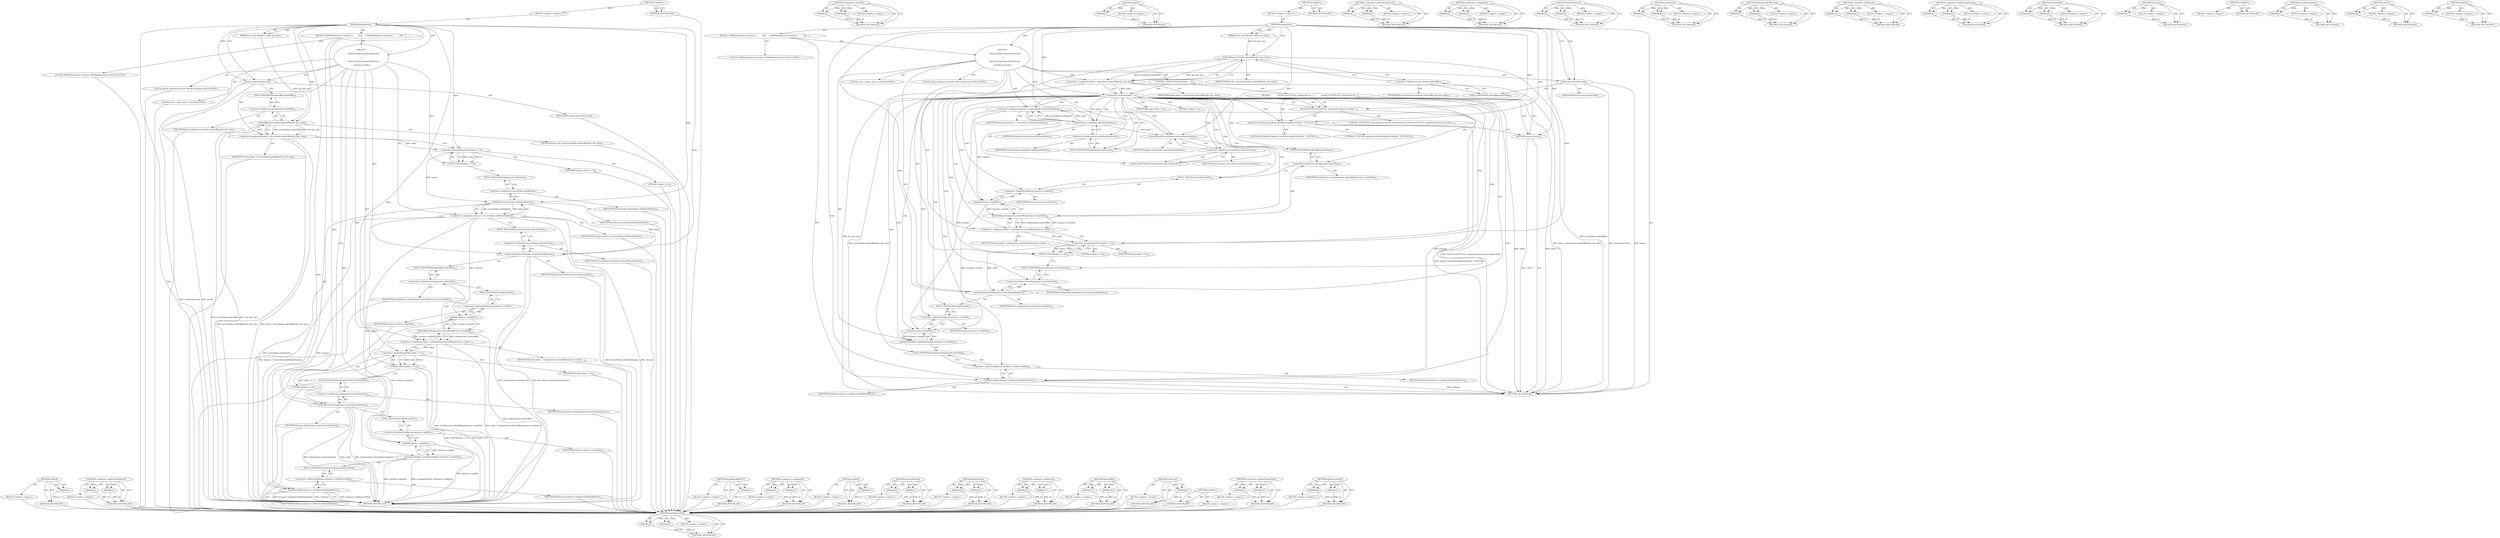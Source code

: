digraph "CHECK" {
vulnerable_113 [label=<(METHOD,CHECK)>];
vulnerable_114 [label=<(PARAM,p1)>];
vulnerable_115 [label=<(BLOCK,&lt;empty&gt;,&lt;empty&gt;)>];
vulnerable_116 [label=<(METHOD_RETURN,ANY)>];
vulnerable_136 [label=<(METHOD,&lt;operator&gt;.indirectFieldAccess)>];
vulnerable_137 [label=<(PARAM,p1)>];
vulnerable_138 [label=<(PARAM,p2)>];
vulnerable_139 [label=<(BLOCK,&lt;empty&gt;,&lt;empty&gt;)>];
vulnerable_140 [label=<(METHOD_RETURN,ANY)>];
vulnerable_6 [label=<(METHOD,&lt;global&gt;)<SUB>1</SUB>>];
vulnerable_7 [label=<(BLOCK,&lt;empty&gt;,&lt;empty&gt;)<SUB>1</SUB>>];
vulnerable_8 [label=<(METHOD,binderDied)<SUB>1</SUB>>];
vulnerable_9 [label=<(PARAM,const wp&lt;IBinder&gt; &amp;the_late_who)<SUB>1</SUB>>];
vulnerable_10 [label=<(BLOCK,{
 OMXNodeInstance *instance;

 {

         Mut...,{
 OMXNodeInstance *instance;

 {

         Mut...)<SUB>1</SUB>>];
vulnerable_11 [label="<(LOCAL,OMXNodeInstance* instance: OMXNodeInstance*)<SUB>2</SUB>>"];
vulnerable_12 [label="<(BLOCK,{

         Mutex::Autolock autoLock(mLock);
 
...,{

         Mutex::Autolock autoLock(mLock);
 
...)<SUB>4</SUB>>"];
vulnerable_13 [label="<(LOCAL,Mutex.Autolock autoLock: Mutex.Autolock)<SUB>6</SUB>>"];
vulnerable_14 [label=<(autoLock,autoLock(mLock))<SUB>6</SUB>>];
vulnerable_15 [label=<(IDENTIFIER,mLock,autoLock(mLock))<SUB>6</SUB>>];
vulnerable_16 [label="<(LOCAL,ssize_t index: ssize_t)<SUB>8</SUB>>"];
vulnerable_17 [label=<(&lt;operator&gt;.assignment,index = mLiveNodes.indexOfKey(the_late_who))<SUB>8</SUB>>];
vulnerable_18 [label=<(IDENTIFIER,index,index = mLiveNodes.indexOfKey(the_late_who))<SUB>8</SUB>>];
vulnerable_19 [label=<(indexOfKey,mLiveNodes.indexOfKey(the_late_who))<SUB>8</SUB>>];
vulnerable_20 [label=<(&lt;operator&gt;.fieldAccess,mLiveNodes.indexOfKey)<SUB>8</SUB>>];
vulnerable_21 [label=<(IDENTIFIER,mLiveNodes,mLiveNodes.indexOfKey(the_late_who))<SUB>8</SUB>>];
vulnerable_22 [label=<(FIELD_IDENTIFIER,indexOfKey,indexOfKey)<SUB>8</SUB>>];
vulnerable_23 [label=<(IDENTIFIER,the_late_who,mLiveNodes.indexOfKey(the_late_who))<SUB>8</SUB>>];
vulnerable_24 [label=<(CHECK,CHECK(index &gt;= 0))<SUB>9</SUB>>];
vulnerable_25 [label=<(&lt;operator&gt;.greaterEqualsThan,index &gt;= 0)<SUB>9</SUB>>];
vulnerable_26 [label=<(IDENTIFIER,index,index &gt;= 0)<SUB>9</SUB>>];
vulnerable_27 [label=<(LITERAL,0,index &gt;= 0)<SUB>9</SUB>>];
vulnerable_28 [label=<(&lt;operator&gt;.assignment,instance = mLiveNodes.editValueAt(index))<SUB>11</SUB>>];
vulnerable_29 [label=<(IDENTIFIER,instance,instance = mLiveNodes.editValueAt(index))<SUB>11</SUB>>];
vulnerable_30 [label=<(editValueAt,mLiveNodes.editValueAt(index))<SUB>11</SUB>>];
vulnerable_31 [label=<(&lt;operator&gt;.fieldAccess,mLiveNodes.editValueAt)<SUB>11</SUB>>];
vulnerable_32 [label=<(IDENTIFIER,mLiveNodes,mLiveNodes.editValueAt(index))<SUB>11</SUB>>];
vulnerable_33 [label=<(FIELD_IDENTIFIER,editValueAt,editValueAt)<SUB>11</SUB>>];
vulnerable_34 [label=<(IDENTIFIER,index,mLiveNodes.editValueAt(index))<SUB>11</SUB>>];
vulnerable_35 [label=<(removeItemsAt,mLiveNodes.removeItemsAt(index))<SUB>12</SUB>>];
vulnerable_36 [label=<(&lt;operator&gt;.fieldAccess,mLiveNodes.removeItemsAt)<SUB>12</SUB>>];
vulnerable_37 [label=<(IDENTIFIER,mLiveNodes,mLiveNodes.removeItemsAt(index))<SUB>12</SUB>>];
vulnerable_38 [label=<(FIELD_IDENTIFIER,removeItemsAt,removeItemsAt)<SUB>12</SUB>>];
vulnerable_39 [label=<(IDENTIFIER,index,mLiveNodes.removeItemsAt(index))<SUB>12</SUB>>];
vulnerable_40 [label=<(&lt;operator&gt;.assignment,index = mDispatchers.indexOfKey(instance-&gt;nodeI...)<SUB>14</SUB>>];
vulnerable_41 [label=<(IDENTIFIER,index,index = mDispatchers.indexOfKey(instance-&gt;nodeI...)<SUB>14</SUB>>];
vulnerable_42 [label=<(indexOfKey,mDispatchers.indexOfKey(instance-&gt;nodeID()))<SUB>14</SUB>>];
vulnerable_43 [label=<(&lt;operator&gt;.fieldAccess,mDispatchers.indexOfKey)<SUB>14</SUB>>];
vulnerable_44 [label=<(IDENTIFIER,mDispatchers,mDispatchers.indexOfKey(instance-&gt;nodeID()))<SUB>14</SUB>>];
vulnerable_45 [label=<(FIELD_IDENTIFIER,indexOfKey,indexOfKey)<SUB>14</SUB>>];
vulnerable_46 [label=<(nodeID,instance-&gt;nodeID())<SUB>14</SUB>>];
vulnerable_47 [label=<(&lt;operator&gt;.indirectFieldAccess,instance-&gt;nodeID)<SUB>14</SUB>>];
vulnerable_48 [label=<(IDENTIFIER,instance,instance-&gt;nodeID())<SUB>14</SUB>>];
vulnerable_49 [label=<(FIELD_IDENTIFIER,nodeID,nodeID)<SUB>14</SUB>>];
vulnerable_50 [label=<(CHECK,CHECK(index &gt;= 0))<SUB>15</SUB>>];
vulnerable_51 [label=<(&lt;operator&gt;.greaterEqualsThan,index &gt;= 0)<SUB>15</SUB>>];
vulnerable_52 [label=<(IDENTIFIER,index,index &gt;= 0)<SUB>15</SUB>>];
vulnerable_53 [label=<(LITERAL,0,index &gt;= 0)<SUB>15</SUB>>];
vulnerable_54 [label=<(removeItemsAt,mDispatchers.removeItemsAt(index))<SUB>16</SUB>>];
vulnerable_55 [label=<(&lt;operator&gt;.fieldAccess,mDispatchers.removeItemsAt)<SUB>16</SUB>>];
vulnerable_56 [label=<(IDENTIFIER,mDispatchers,mDispatchers.removeItemsAt(index))<SUB>16</SUB>>];
vulnerable_57 [label=<(FIELD_IDENTIFIER,removeItemsAt,removeItemsAt)<SUB>16</SUB>>];
vulnerable_58 [label=<(IDENTIFIER,index,mDispatchers.removeItemsAt(index))<SUB>16</SUB>>];
vulnerable_59 [label=<(invalidateNodeID_l,invalidateNodeID_l(instance-&gt;nodeID()))<SUB>18</SUB>>];
vulnerable_60 [label=<(nodeID,instance-&gt;nodeID())<SUB>18</SUB>>];
vulnerable_61 [label=<(&lt;operator&gt;.indirectFieldAccess,instance-&gt;nodeID)<SUB>18</SUB>>];
vulnerable_62 [label=<(IDENTIFIER,instance,instance-&gt;nodeID())<SUB>18</SUB>>];
vulnerable_63 [label=<(FIELD_IDENTIFIER,nodeID,nodeID)<SUB>18</SUB>>];
vulnerable_64 [label=<(onObserverDied,instance-&gt;onObserverDied(mMaster))<SUB>21</SUB>>];
vulnerable_65 [label=<(&lt;operator&gt;.indirectFieldAccess,instance-&gt;onObserverDied)<SUB>21</SUB>>];
vulnerable_66 [label=<(IDENTIFIER,instance,instance-&gt;onObserverDied(mMaster))<SUB>21</SUB>>];
vulnerable_67 [label=<(FIELD_IDENTIFIER,onObserverDied,onObserverDied)<SUB>21</SUB>>];
vulnerable_68 [label=<(IDENTIFIER,mMaster,instance-&gt;onObserverDied(mMaster))<SUB>21</SUB>>];
vulnerable_69 [label=<(METHOD_RETURN,void)<SUB>1</SUB>>];
vulnerable_71 [label=<(METHOD_RETURN,ANY)<SUB>1</SUB>>];
vulnerable_141 [label=<(METHOD,invalidateNodeID_l)>];
vulnerable_142 [label=<(PARAM,p1)>];
vulnerable_143 [label=<(BLOCK,&lt;empty&gt;,&lt;empty&gt;)>];
vulnerable_144 [label=<(METHOD_RETURN,ANY)>];
vulnerable_98 [label=<(METHOD,&lt;operator&gt;.assignment)>];
vulnerable_99 [label=<(PARAM,p1)>];
vulnerable_100 [label=<(PARAM,p2)>];
vulnerable_101 [label=<(BLOCK,&lt;empty&gt;,&lt;empty&gt;)>];
vulnerable_102 [label=<(METHOD_RETURN,ANY)>];
vulnerable_132 [label=<(METHOD,nodeID)>];
vulnerable_133 [label=<(PARAM,p1)>];
vulnerable_134 [label=<(BLOCK,&lt;empty&gt;,&lt;empty&gt;)>];
vulnerable_135 [label=<(METHOD_RETURN,ANY)>];
vulnerable_127 [label=<(METHOD,removeItemsAt)>];
vulnerable_128 [label=<(PARAM,p1)>];
vulnerable_129 [label=<(PARAM,p2)>];
vulnerable_130 [label=<(BLOCK,&lt;empty&gt;,&lt;empty&gt;)>];
vulnerable_131 [label=<(METHOD_RETURN,ANY)>];
vulnerable_122 [label=<(METHOD,editValueAt)>];
vulnerable_123 [label=<(PARAM,p1)>];
vulnerable_124 [label=<(PARAM,p2)>];
vulnerable_125 [label=<(BLOCK,&lt;empty&gt;,&lt;empty&gt;)>];
vulnerable_126 [label=<(METHOD_RETURN,ANY)>];
vulnerable_108 [label=<(METHOD,&lt;operator&gt;.fieldAccess)>];
vulnerable_109 [label=<(PARAM,p1)>];
vulnerable_110 [label=<(PARAM,p2)>];
vulnerable_111 [label=<(BLOCK,&lt;empty&gt;,&lt;empty&gt;)>];
vulnerable_112 [label=<(METHOD_RETURN,ANY)>];
vulnerable_103 [label=<(METHOD,indexOfKey)>];
vulnerable_104 [label=<(PARAM,p1)>];
vulnerable_105 [label=<(PARAM,p2)>];
vulnerable_106 [label=<(BLOCK,&lt;empty&gt;,&lt;empty&gt;)>];
vulnerable_107 [label=<(METHOD_RETURN,ANY)>];
vulnerable_94 [label=<(METHOD,autoLock)>];
vulnerable_95 [label=<(PARAM,p1)>];
vulnerable_96 [label=<(BLOCK,&lt;empty&gt;,&lt;empty&gt;)>];
vulnerable_97 [label=<(METHOD_RETURN,ANY)>];
vulnerable_88 [label=<(METHOD,&lt;global&gt;)<SUB>1</SUB>>];
vulnerable_89 [label=<(BLOCK,&lt;empty&gt;,&lt;empty&gt;)>];
vulnerable_90 [label=<(METHOD_RETURN,ANY)>];
vulnerable_117 [label=<(METHOD,&lt;operator&gt;.greaterEqualsThan)>];
vulnerable_118 [label=<(PARAM,p1)>];
vulnerable_119 [label=<(PARAM,p2)>];
vulnerable_120 [label=<(BLOCK,&lt;empty&gt;,&lt;empty&gt;)>];
vulnerable_121 [label=<(METHOD_RETURN,ANY)>];
vulnerable_145 [label=<(METHOD,onObserverDied)>];
vulnerable_146 [label=<(PARAM,p1)>];
vulnerable_147 [label=<(PARAM,p2)>];
vulnerable_148 [label=<(BLOCK,&lt;empty&gt;,&lt;empty&gt;)>];
vulnerable_149 [label=<(METHOD_RETURN,ANY)>];
fixed_170 [label=<(METHOD,onObserverDied)>];
fixed_171 [label=<(PARAM,p1)>];
fixed_172 [label=<(PARAM,p2)>];
fixed_173 [label=<(BLOCK,&lt;empty&gt;,&lt;empty&gt;)>];
fixed_174 [label=<(METHOD_RETURN,ANY)>];
fixed_124 [label=<(METHOD,&lt;operator&gt;.lessThan)>];
fixed_125 [label=<(PARAM,p1)>];
fixed_126 [label=<(PARAM,p2)>];
fixed_127 [label=<(BLOCK,&lt;empty&gt;,&lt;empty&gt;)>];
fixed_128 [label=<(METHOD_RETURN,ANY)>];
fixed_148 [label=<(METHOD,nodeID)>];
fixed_149 [label=<(PARAM,p1)>];
fixed_150 [label=<(BLOCK,&lt;empty&gt;,&lt;empty&gt;)>];
fixed_151 [label=<(METHOD_RETURN,ANY)>];
fixed_6 [label=<(METHOD,&lt;global&gt;)<SUB>1</SUB>>];
fixed_7 [label=<(BLOCK,&lt;empty&gt;,&lt;empty&gt;)<SUB>1</SUB>>];
fixed_8 [label=<(METHOD,binderDied)<SUB>1</SUB>>];
fixed_9 [label=<(PARAM,const wp&lt;IBinder&gt; &amp;the_late_who)<SUB>1</SUB>>];
fixed_10 [label=<(BLOCK,{
 OMXNodeInstance *instance;

 {

         Mut...,{
 OMXNodeInstance *instance;

 {

         Mut...)<SUB>1</SUB>>];
fixed_11 [label="<(LOCAL,OMXNodeInstance* instance: OMXNodeInstance*)<SUB>2</SUB>>"];
fixed_12 [label="<(BLOCK,{

         Mutex::Autolock autoLock(mLock);
 
...,{

         Mutex::Autolock autoLock(mLock);
 
...)<SUB>4</SUB>>"];
fixed_13 [label="<(LOCAL,Mutex.Autolock autoLock: Mutex.Autolock)<SUB>6</SUB>>"];
fixed_14 [label=<(autoLock,autoLock(mLock))<SUB>6</SUB>>];
fixed_15 [label=<(IDENTIFIER,mLock,autoLock(mLock))<SUB>6</SUB>>];
fixed_16 [label="<(LOCAL,ssize_t index: ssize_t)<SUB>8</SUB>>"];
fixed_17 [label=<(&lt;operator&gt;.assignment,index = mLiveNodes.indexOfKey(the_late_who))<SUB>8</SUB>>];
fixed_18 [label=<(IDENTIFIER,index,index = mLiveNodes.indexOfKey(the_late_who))<SUB>8</SUB>>];
fixed_19 [label=<(indexOfKey,mLiveNodes.indexOfKey(the_late_who))<SUB>8</SUB>>];
fixed_20 [label=<(&lt;operator&gt;.fieldAccess,mLiveNodes.indexOfKey)<SUB>8</SUB>>];
fixed_21 [label=<(IDENTIFIER,mLiveNodes,mLiveNodes.indexOfKey(the_late_who))<SUB>8</SUB>>];
fixed_22 [label=<(FIELD_IDENTIFIER,indexOfKey,indexOfKey)<SUB>8</SUB>>];
fixed_23 [label=<(IDENTIFIER,the_late_who,mLiveNodes.indexOfKey(the_late_who))<SUB>8</SUB>>];
fixed_24 [label=<(CONTROL_STRUCTURE,IF,if (index &lt; 0))<SUB>10</SUB>>];
fixed_25 [label=<(&lt;operator&gt;.lessThan,index &lt; 0)<SUB>10</SUB>>];
fixed_26 [label=<(IDENTIFIER,index,index &lt; 0)<SUB>10</SUB>>];
fixed_27 [label=<(LITERAL,0,index &lt; 0)<SUB>10</SUB>>];
fixed_28 [label=<(BLOCK,{
            ALOGE(&quot;b/27597103, nonexistent ob...,{
            ALOGE(&quot;b/27597103, nonexistent ob...)<SUB>10</SUB>>];
fixed_29 [label=<(ALOGE,ALOGE(&quot;b/27597103, nonexistent observer on bind...)<SUB>11</SUB>>];
fixed_30 [label=<(LITERAL,&quot;b/27597103, nonexistent observer on binderDied&quot;,ALOGE(&quot;b/27597103, nonexistent observer on bind...)<SUB>11</SUB>>];
fixed_31 [label=<(android_errorWriteLog,android_errorWriteLog(0x534e4554, &quot;27597103&quot;))<SUB>12</SUB>>];
fixed_32 [label=<(LITERAL,0x534e4554,android_errorWriteLog(0x534e4554, &quot;27597103&quot;))<SUB>12</SUB>>];
fixed_33 [label=<(LITERAL,&quot;27597103&quot;,android_errorWriteLog(0x534e4554, &quot;27597103&quot;))<SUB>12</SUB>>];
fixed_34 [label=<(RETURN,return;,return;)<SUB>13</SUB>>];
fixed_35 [label=<(&lt;operator&gt;.assignment,instance = mLiveNodes.editValueAt(index))<SUB>16</SUB>>];
fixed_36 [label=<(IDENTIFIER,instance,instance = mLiveNodes.editValueAt(index))<SUB>16</SUB>>];
fixed_37 [label=<(editValueAt,mLiveNodes.editValueAt(index))<SUB>16</SUB>>];
fixed_38 [label=<(&lt;operator&gt;.fieldAccess,mLiveNodes.editValueAt)<SUB>16</SUB>>];
fixed_39 [label=<(IDENTIFIER,mLiveNodes,mLiveNodes.editValueAt(index))<SUB>16</SUB>>];
fixed_40 [label=<(FIELD_IDENTIFIER,editValueAt,editValueAt)<SUB>16</SUB>>];
fixed_41 [label=<(IDENTIFIER,index,mLiveNodes.editValueAt(index))<SUB>16</SUB>>];
fixed_42 [label=<(removeItemsAt,mLiveNodes.removeItemsAt(index))<SUB>17</SUB>>];
fixed_43 [label=<(&lt;operator&gt;.fieldAccess,mLiveNodes.removeItemsAt)<SUB>17</SUB>>];
fixed_44 [label=<(IDENTIFIER,mLiveNodes,mLiveNodes.removeItemsAt(index))<SUB>17</SUB>>];
fixed_45 [label=<(FIELD_IDENTIFIER,removeItemsAt,removeItemsAt)<SUB>17</SUB>>];
fixed_46 [label=<(IDENTIFIER,index,mLiveNodes.removeItemsAt(index))<SUB>17</SUB>>];
fixed_47 [label=<(&lt;operator&gt;.assignment,index = mDispatchers.indexOfKey(instance-&gt;nodeI...)<SUB>19</SUB>>];
fixed_48 [label=<(IDENTIFIER,index,index = mDispatchers.indexOfKey(instance-&gt;nodeI...)<SUB>19</SUB>>];
fixed_49 [label=<(indexOfKey,mDispatchers.indexOfKey(instance-&gt;nodeID()))<SUB>19</SUB>>];
fixed_50 [label=<(&lt;operator&gt;.fieldAccess,mDispatchers.indexOfKey)<SUB>19</SUB>>];
fixed_51 [label=<(IDENTIFIER,mDispatchers,mDispatchers.indexOfKey(instance-&gt;nodeID()))<SUB>19</SUB>>];
fixed_52 [label=<(FIELD_IDENTIFIER,indexOfKey,indexOfKey)<SUB>19</SUB>>];
fixed_53 [label=<(nodeID,instance-&gt;nodeID())<SUB>19</SUB>>];
fixed_54 [label=<(&lt;operator&gt;.indirectFieldAccess,instance-&gt;nodeID)<SUB>19</SUB>>];
fixed_55 [label=<(IDENTIFIER,instance,instance-&gt;nodeID())<SUB>19</SUB>>];
fixed_56 [label=<(FIELD_IDENTIFIER,nodeID,nodeID)<SUB>19</SUB>>];
fixed_57 [label=<(CHECK,CHECK(index &gt;= 0))<SUB>20</SUB>>];
fixed_58 [label=<(&lt;operator&gt;.greaterEqualsThan,index &gt;= 0)<SUB>20</SUB>>];
fixed_59 [label=<(IDENTIFIER,index,index &gt;= 0)<SUB>20</SUB>>];
fixed_60 [label=<(LITERAL,0,index &gt;= 0)<SUB>20</SUB>>];
fixed_61 [label=<(removeItemsAt,mDispatchers.removeItemsAt(index))<SUB>21</SUB>>];
fixed_62 [label=<(&lt;operator&gt;.fieldAccess,mDispatchers.removeItemsAt)<SUB>21</SUB>>];
fixed_63 [label=<(IDENTIFIER,mDispatchers,mDispatchers.removeItemsAt(index))<SUB>21</SUB>>];
fixed_64 [label=<(FIELD_IDENTIFIER,removeItemsAt,removeItemsAt)<SUB>21</SUB>>];
fixed_65 [label=<(IDENTIFIER,index,mDispatchers.removeItemsAt(index))<SUB>21</SUB>>];
fixed_66 [label=<(invalidateNodeID_l,invalidateNodeID_l(instance-&gt;nodeID()))<SUB>23</SUB>>];
fixed_67 [label=<(nodeID,instance-&gt;nodeID())<SUB>23</SUB>>];
fixed_68 [label=<(&lt;operator&gt;.indirectFieldAccess,instance-&gt;nodeID)<SUB>23</SUB>>];
fixed_69 [label=<(IDENTIFIER,instance,instance-&gt;nodeID())<SUB>23</SUB>>];
fixed_70 [label=<(FIELD_IDENTIFIER,nodeID,nodeID)<SUB>23</SUB>>];
fixed_71 [label=<(onObserverDied,instance-&gt;onObserverDied(mMaster))<SUB>26</SUB>>];
fixed_72 [label=<(&lt;operator&gt;.indirectFieldAccess,instance-&gt;onObserverDied)<SUB>26</SUB>>];
fixed_73 [label=<(IDENTIFIER,instance,instance-&gt;onObserverDied(mMaster))<SUB>26</SUB>>];
fixed_74 [label=<(FIELD_IDENTIFIER,onObserverDied,onObserverDied)<SUB>26</SUB>>];
fixed_75 [label=<(IDENTIFIER,mMaster,instance-&gt;onObserverDied(mMaster))<SUB>26</SUB>>];
fixed_76 [label=<(METHOD_RETURN,void)<SUB>1</SUB>>];
fixed_78 [label=<(METHOD_RETURN,ANY)<SUB>1</SUB>>];
fixed_152 [label=<(METHOD,&lt;operator&gt;.indirectFieldAccess)>];
fixed_153 [label=<(PARAM,p1)>];
fixed_154 [label=<(PARAM,p2)>];
fixed_155 [label=<(BLOCK,&lt;empty&gt;,&lt;empty&gt;)>];
fixed_156 [label=<(METHOD_RETURN,ANY)>];
fixed_109 [label=<(METHOD,&lt;operator&gt;.assignment)>];
fixed_110 [label=<(PARAM,p1)>];
fixed_111 [label=<(PARAM,p2)>];
fixed_112 [label=<(BLOCK,&lt;empty&gt;,&lt;empty&gt;)>];
fixed_113 [label=<(METHOD_RETURN,ANY)>];
fixed_143 [label=<(METHOD,removeItemsAt)>];
fixed_144 [label=<(PARAM,p1)>];
fixed_145 [label=<(PARAM,p2)>];
fixed_146 [label=<(BLOCK,&lt;empty&gt;,&lt;empty&gt;)>];
fixed_147 [label=<(METHOD_RETURN,ANY)>];
fixed_138 [label=<(METHOD,editValueAt)>];
fixed_139 [label=<(PARAM,p1)>];
fixed_140 [label=<(PARAM,p2)>];
fixed_141 [label=<(BLOCK,&lt;empty&gt;,&lt;empty&gt;)>];
fixed_142 [label=<(METHOD_RETURN,ANY)>];
fixed_133 [label=<(METHOD,android_errorWriteLog)>];
fixed_134 [label=<(PARAM,p1)>];
fixed_135 [label=<(PARAM,p2)>];
fixed_136 [label=<(BLOCK,&lt;empty&gt;,&lt;empty&gt;)>];
fixed_137 [label=<(METHOD_RETURN,ANY)>];
fixed_119 [label=<(METHOD,&lt;operator&gt;.fieldAccess)>];
fixed_120 [label=<(PARAM,p1)>];
fixed_121 [label=<(PARAM,p2)>];
fixed_122 [label=<(BLOCK,&lt;empty&gt;,&lt;empty&gt;)>];
fixed_123 [label=<(METHOD_RETURN,ANY)>];
fixed_161 [label=<(METHOD,&lt;operator&gt;.greaterEqualsThan)>];
fixed_162 [label=<(PARAM,p1)>];
fixed_163 [label=<(PARAM,p2)>];
fixed_164 [label=<(BLOCK,&lt;empty&gt;,&lt;empty&gt;)>];
fixed_165 [label=<(METHOD_RETURN,ANY)>];
fixed_114 [label=<(METHOD,indexOfKey)>];
fixed_115 [label=<(PARAM,p1)>];
fixed_116 [label=<(PARAM,p2)>];
fixed_117 [label=<(BLOCK,&lt;empty&gt;,&lt;empty&gt;)>];
fixed_118 [label=<(METHOD_RETURN,ANY)>];
fixed_105 [label=<(METHOD,autoLock)>];
fixed_106 [label=<(PARAM,p1)>];
fixed_107 [label=<(BLOCK,&lt;empty&gt;,&lt;empty&gt;)>];
fixed_108 [label=<(METHOD_RETURN,ANY)>];
fixed_99 [label=<(METHOD,&lt;global&gt;)<SUB>1</SUB>>];
fixed_100 [label=<(BLOCK,&lt;empty&gt;,&lt;empty&gt;)>];
fixed_101 [label=<(METHOD_RETURN,ANY)>];
fixed_166 [label=<(METHOD,invalidateNodeID_l)>];
fixed_167 [label=<(PARAM,p1)>];
fixed_168 [label=<(BLOCK,&lt;empty&gt;,&lt;empty&gt;)>];
fixed_169 [label=<(METHOD_RETURN,ANY)>];
fixed_129 [label=<(METHOD,ALOGE)>];
fixed_130 [label=<(PARAM,p1)>];
fixed_131 [label=<(BLOCK,&lt;empty&gt;,&lt;empty&gt;)>];
fixed_132 [label=<(METHOD_RETURN,ANY)>];
fixed_157 [label=<(METHOD,CHECK)>];
fixed_158 [label=<(PARAM,p1)>];
fixed_159 [label=<(BLOCK,&lt;empty&gt;,&lt;empty&gt;)>];
fixed_160 [label=<(METHOD_RETURN,ANY)>];
vulnerable_113 -> vulnerable_114  [key=0, label="AST: "];
vulnerable_113 -> vulnerable_114  [key=1, label="DDG: "];
vulnerable_113 -> vulnerable_115  [key=0, label="AST: "];
vulnerable_113 -> vulnerable_116  [key=0, label="AST: "];
vulnerable_113 -> vulnerable_116  [key=1, label="CFG: "];
vulnerable_114 -> vulnerable_116  [key=0, label="DDG: p1"];
vulnerable_115 -> fixed_170  [key=0];
vulnerable_116 -> fixed_170  [key=0];
vulnerable_136 -> vulnerable_137  [key=0, label="AST: "];
vulnerable_136 -> vulnerable_137  [key=1, label="DDG: "];
vulnerable_136 -> vulnerable_139  [key=0, label="AST: "];
vulnerable_136 -> vulnerable_138  [key=0, label="AST: "];
vulnerable_136 -> vulnerable_138  [key=1, label="DDG: "];
vulnerable_136 -> vulnerable_140  [key=0, label="AST: "];
vulnerable_136 -> vulnerable_140  [key=1, label="CFG: "];
vulnerable_137 -> vulnerable_140  [key=0, label="DDG: p1"];
vulnerable_138 -> vulnerable_140  [key=0, label="DDG: p2"];
vulnerable_139 -> fixed_170  [key=0];
vulnerable_140 -> fixed_170  [key=0];
vulnerable_6 -> vulnerable_7  [key=0, label="AST: "];
vulnerable_6 -> vulnerable_71  [key=0, label="AST: "];
vulnerable_6 -> vulnerable_71  [key=1, label="CFG: "];
vulnerable_7 -> vulnerable_8  [key=0, label="AST: "];
vulnerable_8 -> vulnerable_9  [key=0, label="AST: "];
vulnerable_8 -> vulnerable_9  [key=1, label="DDG: "];
vulnerable_8 -> vulnerable_10  [key=0, label="AST: "];
vulnerable_8 -> vulnerable_69  [key=0, label="AST: "];
vulnerable_8 -> vulnerable_14  [key=0, label="CFG: "];
vulnerable_8 -> vulnerable_14  [key=1, label="DDG: "];
vulnerable_8 -> vulnerable_12  [key=0, label="DDG: "];
vulnerable_8 -> vulnerable_64  [key=0, label="DDG: "];
vulnerable_8 -> vulnerable_35  [key=0, label="DDG: "];
vulnerable_8 -> vulnerable_54  [key=0, label="DDG: "];
vulnerable_8 -> vulnerable_19  [key=0, label="DDG: "];
vulnerable_8 -> vulnerable_25  [key=0, label="DDG: "];
vulnerable_8 -> vulnerable_30  [key=0, label="DDG: "];
vulnerable_8 -> vulnerable_51  [key=0, label="DDG: "];
vulnerable_9 -> vulnerable_19  [key=0, label="DDG: the_late_who"];
vulnerable_10 -> vulnerable_11  [key=0, label="AST: "];
vulnerable_10 -> vulnerable_12  [key=0, label="AST: "];
vulnerable_10 -> vulnerable_64  [key=0, label="AST: "];
vulnerable_11 -> fixed_170  [key=0];
vulnerable_12 -> vulnerable_13  [key=0, label="AST: "];
vulnerable_12 -> vulnerable_14  [key=0, label="AST: "];
vulnerable_12 -> vulnerable_16  [key=0, label="AST: "];
vulnerable_12 -> vulnerable_17  [key=0, label="AST: "];
vulnerable_12 -> vulnerable_24  [key=0, label="AST: "];
vulnerable_12 -> vulnerable_28  [key=0, label="AST: "];
vulnerable_12 -> vulnerable_35  [key=0, label="AST: "];
vulnerable_12 -> vulnerable_40  [key=0, label="AST: "];
vulnerable_12 -> vulnerable_50  [key=0, label="AST: "];
vulnerable_12 -> vulnerable_54  [key=0, label="AST: "];
vulnerable_12 -> vulnerable_59  [key=0, label="AST: "];
vulnerable_13 -> fixed_170  [key=0];
vulnerable_14 -> vulnerable_15  [key=0, label="AST: "];
vulnerable_14 -> vulnerable_22  [key=0, label="CFG: "];
vulnerable_14 -> vulnerable_69  [key=0, label="DDG: autoLock(mLock)"];
vulnerable_14 -> vulnerable_69  [key=1, label="DDG: mLock"];
vulnerable_15 -> fixed_170  [key=0];
vulnerable_16 -> fixed_170  [key=0];
vulnerable_17 -> vulnerable_18  [key=0, label="AST: "];
vulnerable_17 -> vulnerable_19  [key=0, label="AST: "];
vulnerable_17 -> vulnerable_25  [key=0, label="CFG: "];
vulnerable_17 -> vulnerable_25  [key=1, label="DDG: index"];
vulnerable_17 -> vulnerable_69  [key=0, label="DDG: mLiveNodes.indexOfKey(the_late_who)"];
vulnerable_17 -> vulnerable_69  [key=1, label="DDG: index = mLiveNodes.indexOfKey(the_late_who)"];
vulnerable_18 -> fixed_170  [key=0];
vulnerable_19 -> vulnerable_20  [key=0, label="AST: "];
vulnerable_19 -> vulnerable_23  [key=0, label="AST: "];
vulnerable_19 -> vulnerable_17  [key=0, label="CFG: "];
vulnerable_19 -> vulnerable_17  [key=1, label="DDG: mLiveNodes.indexOfKey"];
vulnerable_19 -> vulnerable_17  [key=2, label="DDG: the_late_who"];
vulnerable_19 -> vulnerable_69  [key=0, label="DDG: mLiveNodes.indexOfKey"];
vulnerable_19 -> vulnerable_69  [key=1, label="DDG: the_late_who"];
vulnerable_20 -> vulnerable_21  [key=0, label="AST: "];
vulnerable_20 -> vulnerable_22  [key=0, label="AST: "];
vulnerable_20 -> vulnerable_19  [key=0, label="CFG: "];
vulnerable_21 -> fixed_170  [key=0];
vulnerable_22 -> vulnerable_20  [key=0, label="CFG: "];
vulnerable_23 -> fixed_170  [key=0];
vulnerable_24 -> vulnerable_25  [key=0, label="AST: "];
vulnerable_24 -> vulnerable_33  [key=0, label="CFG: "];
vulnerable_25 -> vulnerable_26  [key=0, label="AST: "];
vulnerable_25 -> vulnerable_27  [key=0, label="AST: "];
vulnerable_25 -> vulnerable_24  [key=0, label="CFG: "];
vulnerable_25 -> vulnerable_24  [key=1, label="DDG: index"];
vulnerable_25 -> vulnerable_24  [key=2, label="DDG: 0"];
vulnerable_25 -> vulnerable_30  [key=0, label="DDG: index"];
vulnerable_26 -> fixed_170  [key=0];
vulnerable_27 -> fixed_170  [key=0];
vulnerable_28 -> vulnerable_29  [key=0, label="AST: "];
vulnerable_28 -> vulnerable_30  [key=0, label="AST: "];
vulnerable_28 -> vulnerable_38  [key=0, label="CFG: "];
vulnerable_28 -> vulnerable_69  [key=0, label="DDG: instance"];
vulnerable_28 -> vulnerable_69  [key=1, label="DDG: mLiveNodes.editValueAt(index)"];
vulnerable_28 -> vulnerable_69  [key=2, label="DDG: instance = mLiveNodes.editValueAt(index)"];
vulnerable_28 -> vulnerable_64  [key=0, label="DDG: instance"];
vulnerable_28 -> vulnerable_60  [key=0, label="DDG: instance"];
vulnerable_28 -> vulnerable_46  [key=0, label="DDG: instance"];
vulnerable_29 -> fixed_170  [key=0];
vulnerable_30 -> vulnerable_31  [key=0, label="AST: "];
vulnerable_30 -> vulnerable_34  [key=0, label="AST: "];
vulnerable_30 -> vulnerable_28  [key=0, label="CFG: "];
vulnerable_30 -> vulnerable_28  [key=1, label="DDG: mLiveNodes.editValueAt"];
vulnerable_30 -> vulnerable_28  [key=2, label="DDG: index"];
vulnerable_30 -> vulnerable_69  [key=0, label="DDG: mLiveNodes.editValueAt"];
vulnerable_30 -> vulnerable_35  [key=0, label="DDG: index"];
vulnerable_31 -> vulnerable_32  [key=0, label="AST: "];
vulnerable_31 -> vulnerable_33  [key=0, label="AST: "];
vulnerable_31 -> vulnerable_30  [key=0, label="CFG: "];
vulnerable_32 -> fixed_170  [key=0];
vulnerable_33 -> vulnerable_31  [key=0, label="CFG: "];
vulnerable_34 -> fixed_170  [key=0];
vulnerable_35 -> vulnerable_36  [key=0, label="AST: "];
vulnerable_35 -> vulnerable_39  [key=0, label="AST: "];
vulnerable_35 -> vulnerable_45  [key=0, label="CFG: "];
vulnerable_35 -> vulnerable_69  [key=0, label="DDG: mLiveNodes.removeItemsAt"];
vulnerable_35 -> vulnerable_69  [key=1, label="DDG: mLiveNodes.removeItemsAt(index)"];
vulnerable_36 -> vulnerable_37  [key=0, label="AST: "];
vulnerable_36 -> vulnerable_38  [key=0, label="AST: "];
vulnerable_36 -> vulnerable_35  [key=0, label="CFG: "];
vulnerable_37 -> fixed_170  [key=0];
vulnerable_38 -> vulnerable_36  [key=0, label="CFG: "];
vulnerable_39 -> fixed_170  [key=0];
vulnerable_40 -> vulnerable_41  [key=0, label="AST: "];
vulnerable_40 -> vulnerable_42  [key=0, label="AST: "];
vulnerable_40 -> vulnerable_51  [key=0, label="CFG: "];
vulnerable_40 -> vulnerable_51  [key=1, label="DDG: index"];
vulnerable_40 -> vulnerable_69  [key=0, label="DDG: mDispatchers.indexOfKey(instance-&gt;nodeID())"];
vulnerable_40 -> vulnerable_69  [key=1, label="DDG: index = mDispatchers.indexOfKey(instance-&gt;nodeID())"];
vulnerable_41 -> fixed_170  [key=0];
vulnerable_42 -> vulnerable_43  [key=0, label="AST: "];
vulnerable_42 -> vulnerable_46  [key=0, label="AST: "];
vulnerable_42 -> vulnerable_40  [key=0, label="CFG: "];
vulnerable_42 -> vulnerable_40  [key=1, label="DDG: mDispatchers.indexOfKey"];
vulnerable_42 -> vulnerable_40  [key=2, label="DDG: instance-&gt;nodeID()"];
vulnerable_42 -> vulnerable_69  [key=0, label="DDG: mDispatchers.indexOfKey"];
vulnerable_43 -> vulnerable_44  [key=0, label="AST: "];
vulnerable_43 -> vulnerable_45  [key=0, label="AST: "];
vulnerable_43 -> vulnerable_49  [key=0, label="CFG: "];
vulnerable_44 -> fixed_170  [key=0];
vulnerable_45 -> vulnerable_43  [key=0, label="CFG: "];
vulnerable_46 -> vulnerable_47  [key=0, label="AST: "];
vulnerable_46 -> vulnerable_42  [key=0, label="CFG: "];
vulnerable_46 -> vulnerable_42  [key=1, label="DDG: instance-&gt;nodeID"];
vulnerable_46 -> vulnerable_60  [key=0, label="DDG: instance-&gt;nodeID"];
vulnerable_47 -> vulnerable_48  [key=0, label="AST: "];
vulnerable_47 -> vulnerable_49  [key=0, label="AST: "];
vulnerable_47 -> vulnerable_46  [key=0, label="CFG: "];
vulnerable_48 -> fixed_170  [key=0];
vulnerable_49 -> vulnerable_47  [key=0, label="CFG: "];
vulnerable_50 -> vulnerable_51  [key=0, label="AST: "];
vulnerable_50 -> vulnerable_57  [key=0, label="CFG: "];
vulnerable_50 -> vulnerable_69  [key=0, label="DDG: index &gt;= 0"];
vulnerable_50 -> vulnerable_69  [key=1, label="DDG: CHECK(index &gt;= 0)"];
vulnerable_51 -> vulnerable_52  [key=0, label="AST: "];
vulnerable_51 -> vulnerable_53  [key=0, label="AST: "];
vulnerable_51 -> vulnerable_50  [key=0, label="CFG: "];
vulnerable_51 -> vulnerable_50  [key=1, label="DDG: index"];
vulnerable_51 -> vulnerable_50  [key=2, label="DDG: 0"];
vulnerable_51 -> vulnerable_54  [key=0, label="DDG: index"];
vulnerable_52 -> fixed_170  [key=0];
vulnerable_53 -> fixed_170  [key=0];
vulnerable_54 -> vulnerable_55  [key=0, label="AST: "];
vulnerable_54 -> vulnerable_58  [key=0, label="AST: "];
vulnerable_54 -> vulnerable_63  [key=0, label="CFG: "];
vulnerable_54 -> vulnerable_69  [key=0, label="DDG: mDispatchers.removeItemsAt"];
vulnerable_54 -> vulnerable_69  [key=1, label="DDG: index"];
vulnerable_54 -> vulnerable_69  [key=2, label="DDG: mDispatchers.removeItemsAt(index)"];
vulnerable_55 -> vulnerable_56  [key=0, label="AST: "];
vulnerable_55 -> vulnerable_57  [key=0, label="AST: "];
vulnerable_55 -> vulnerable_54  [key=0, label="CFG: "];
vulnerable_56 -> fixed_170  [key=0];
vulnerable_57 -> vulnerable_55  [key=0, label="CFG: "];
vulnerable_58 -> fixed_170  [key=0];
vulnerable_59 -> vulnerable_60  [key=0, label="AST: "];
vulnerable_59 -> vulnerable_67  [key=0, label="CFG: "];
vulnerable_59 -> vulnerable_69  [key=0, label="DDG: instance-&gt;nodeID()"];
vulnerable_59 -> vulnerable_69  [key=1, label="DDG: invalidateNodeID_l(instance-&gt;nodeID())"];
vulnerable_60 -> vulnerable_61  [key=0, label="AST: "];
vulnerable_60 -> vulnerable_59  [key=0, label="CFG: "];
vulnerable_60 -> vulnerable_59  [key=1, label="DDG: instance-&gt;nodeID"];
vulnerable_60 -> vulnerable_69  [key=0, label="DDG: instance-&gt;nodeID"];
vulnerable_61 -> vulnerable_62  [key=0, label="AST: "];
vulnerable_61 -> vulnerable_63  [key=0, label="AST: "];
vulnerable_61 -> vulnerable_60  [key=0, label="CFG: "];
vulnerable_62 -> fixed_170  [key=0];
vulnerable_63 -> vulnerable_61  [key=0, label="CFG: "];
vulnerable_64 -> vulnerable_65  [key=0, label="AST: "];
vulnerable_64 -> vulnerable_68  [key=0, label="AST: "];
vulnerable_64 -> vulnerable_69  [key=0, label="CFG: "];
vulnerable_64 -> vulnerable_69  [key=1, label="DDG: instance-&gt;onObserverDied"];
vulnerable_64 -> vulnerable_69  [key=2, label="DDG: instance-&gt;onObserverDied(mMaster)"];
vulnerable_64 -> vulnerable_69  [key=3, label="DDG: mMaster"];
vulnerable_65 -> vulnerable_66  [key=0, label="AST: "];
vulnerable_65 -> vulnerable_67  [key=0, label="AST: "];
vulnerable_65 -> vulnerable_64  [key=0, label="CFG: "];
vulnerable_66 -> fixed_170  [key=0];
vulnerable_67 -> vulnerable_65  [key=0, label="CFG: "];
vulnerable_68 -> fixed_170  [key=0];
vulnerable_69 -> fixed_170  [key=0];
vulnerable_71 -> fixed_170  [key=0];
vulnerable_141 -> vulnerable_142  [key=0, label="AST: "];
vulnerable_141 -> vulnerable_142  [key=1, label="DDG: "];
vulnerable_141 -> vulnerable_143  [key=0, label="AST: "];
vulnerable_141 -> vulnerable_144  [key=0, label="AST: "];
vulnerable_141 -> vulnerable_144  [key=1, label="CFG: "];
vulnerable_142 -> vulnerable_144  [key=0, label="DDG: p1"];
vulnerable_143 -> fixed_170  [key=0];
vulnerable_144 -> fixed_170  [key=0];
vulnerable_98 -> vulnerable_99  [key=0, label="AST: "];
vulnerable_98 -> vulnerable_99  [key=1, label="DDG: "];
vulnerable_98 -> vulnerable_101  [key=0, label="AST: "];
vulnerable_98 -> vulnerable_100  [key=0, label="AST: "];
vulnerable_98 -> vulnerable_100  [key=1, label="DDG: "];
vulnerable_98 -> vulnerable_102  [key=0, label="AST: "];
vulnerable_98 -> vulnerable_102  [key=1, label="CFG: "];
vulnerable_99 -> vulnerable_102  [key=0, label="DDG: p1"];
vulnerable_100 -> vulnerable_102  [key=0, label="DDG: p2"];
vulnerable_101 -> fixed_170  [key=0];
vulnerable_102 -> fixed_170  [key=0];
vulnerable_132 -> vulnerable_133  [key=0, label="AST: "];
vulnerable_132 -> vulnerable_133  [key=1, label="DDG: "];
vulnerable_132 -> vulnerable_134  [key=0, label="AST: "];
vulnerable_132 -> vulnerable_135  [key=0, label="AST: "];
vulnerable_132 -> vulnerable_135  [key=1, label="CFG: "];
vulnerable_133 -> vulnerable_135  [key=0, label="DDG: p1"];
vulnerable_134 -> fixed_170  [key=0];
vulnerable_135 -> fixed_170  [key=0];
vulnerable_127 -> vulnerable_128  [key=0, label="AST: "];
vulnerable_127 -> vulnerable_128  [key=1, label="DDG: "];
vulnerable_127 -> vulnerable_130  [key=0, label="AST: "];
vulnerable_127 -> vulnerable_129  [key=0, label="AST: "];
vulnerable_127 -> vulnerable_129  [key=1, label="DDG: "];
vulnerable_127 -> vulnerable_131  [key=0, label="AST: "];
vulnerable_127 -> vulnerable_131  [key=1, label="CFG: "];
vulnerable_128 -> vulnerable_131  [key=0, label="DDG: p1"];
vulnerable_129 -> vulnerable_131  [key=0, label="DDG: p2"];
vulnerable_130 -> fixed_170  [key=0];
vulnerable_131 -> fixed_170  [key=0];
vulnerable_122 -> vulnerable_123  [key=0, label="AST: "];
vulnerable_122 -> vulnerable_123  [key=1, label="DDG: "];
vulnerable_122 -> vulnerable_125  [key=0, label="AST: "];
vulnerable_122 -> vulnerable_124  [key=0, label="AST: "];
vulnerable_122 -> vulnerable_124  [key=1, label="DDG: "];
vulnerable_122 -> vulnerable_126  [key=0, label="AST: "];
vulnerable_122 -> vulnerable_126  [key=1, label="CFG: "];
vulnerable_123 -> vulnerable_126  [key=0, label="DDG: p1"];
vulnerable_124 -> vulnerable_126  [key=0, label="DDG: p2"];
vulnerable_125 -> fixed_170  [key=0];
vulnerable_126 -> fixed_170  [key=0];
vulnerable_108 -> vulnerable_109  [key=0, label="AST: "];
vulnerable_108 -> vulnerable_109  [key=1, label="DDG: "];
vulnerable_108 -> vulnerable_111  [key=0, label="AST: "];
vulnerable_108 -> vulnerable_110  [key=0, label="AST: "];
vulnerable_108 -> vulnerable_110  [key=1, label="DDG: "];
vulnerable_108 -> vulnerable_112  [key=0, label="AST: "];
vulnerable_108 -> vulnerable_112  [key=1, label="CFG: "];
vulnerable_109 -> vulnerable_112  [key=0, label="DDG: p1"];
vulnerable_110 -> vulnerable_112  [key=0, label="DDG: p2"];
vulnerable_111 -> fixed_170  [key=0];
vulnerable_112 -> fixed_170  [key=0];
vulnerable_103 -> vulnerable_104  [key=0, label="AST: "];
vulnerable_103 -> vulnerable_104  [key=1, label="DDG: "];
vulnerable_103 -> vulnerable_106  [key=0, label="AST: "];
vulnerable_103 -> vulnerable_105  [key=0, label="AST: "];
vulnerable_103 -> vulnerable_105  [key=1, label="DDG: "];
vulnerable_103 -> vulnerable_107  [key=0, label="AST: "];
vulnerable_103 -> vulnerable_107  [key=1, label="CFG: "];
vulnerable_104 -> vulnerable_107  [key=0, label="DDG: p1"];
vulnerable_105 -> vulnerable_107  [key=0, label="DDG: p2"];
vulnerable_106 -> fixed_170  [key=0];
vulnerable_107 -> fixed_170  [key=0];
vulnerable_94 -> vulnerable_95  [key=0, label="AST: "];
vulnerable_94 -> vulnerable_95  [key=1, label="DDG: "];
vulnerable_94 -> vulnerable_96  [key=0, label="AST: "];
vulnerable_94 -> vulnerable_97  [key=0, label="AST: "];
vulnerable_94 -> vulnerable_97  [key=1, label="CFG: "];
vulnerable_95 -> vulnerable_97  [key=0, label="DDG: p1"];
vulnerable_96 -> fixed_170  [key=0];
vulnerable_97 -> fixed_170  [key=0];
vulnerable_88 -> vulnerable_89  [key=0, label="AST: "];
vulnerable_88 -> vulnerable_90  [key=0, label="AST: "];
vulnerable_88 -> vulnerable_90  [key=1, label="CFG: "];
vulnerable_89 -> fixed_170  [key=0];
vulnerable_90 -> fixed_170  [key=0];
vulnerable_117 -> vulnerable_118  [key=0, label="AST: "];
vulnerable_117 -> vulnerable_118  [key=1, label="DDG: "];
vulnerable_117 -> vulnerable_120  [key=0, label="AST: "];
vulnerable_117 -> vulnerable_119  [key=0, label="AST: "];
vulnerable_117 -> vulnerable_119  [key=1, label="DDG: "];
vulnerable_117 -> vulnerable_121  [key=0, label="AST: "];
vulnerable_117 -> vulnerable_121  [key=1, label="CFG: "];
vulnerable_118 -> vulnerable_121  [key=0, label="DDG: p1"];
vulnerable_119 -> vulnerable_121  [key=0, label="DDG: p2"];
vulnerable_120 -> fixed_170  [key=0];
vulnerable_121 -> fixed_170  [key=0];
vulnerable_145 -> vulnerable_146  [key=0, label="AST: "];
vulnerable_145 -> vulnerable_146  [key=1, label="DDG: "];
vulnerable_145 -> vulnerable_148  [key=0, label="AST: "];
vulnerable_145 -> vulnerable_147  [key=0, label="AST: "];
vulnerable_145 -> vulnerable_147  [key=1, label="DDG: "];
vulnerable_145 -> vulnerable_149  [key=0, label="AST: "];
vulnerable_145 -> vulnerable_149  [key=1, label="CFG: "];
vulnerable_146 -> vulnerable_149  [key=0, label="DDG: p1"];
vulnerable_147 -> vulnerable_149  [key=0, label="DDG: p2"];
vulnerable_148 -> fixed_170  [key=0];
vulnerable_149 -> fixed_170  [key=0];
fixed_170 -> fixed_171  [key=0, label="AST: "];
fixed_170 -> fixed_171  [key=1, label="DDG: "];
fixed_170 -> fixed_173  [key=0, label="AST: "];
fixed_170 -> fixed_172  [key=0, label="AST: "];
fixed_170 -> fixed_172  [key=1, label="DDG: "];
fixed_170 -> fixed_174  [key=0, label="AST: "];
fixed_170 -> fixed_174  [key=1, label="CFG: "];
fixed_171 -> fixed_174  [key=0, label="DDG: p1"];
fixed_172 -> fixed_174  [key=0, label="DDG: p2"];
fixed_124 -> fixed_125  [key=0, label="AST: "];
fixed_124 -> fixed_125  [key=1, label="DDG: "];
fixed_124 -> fixed_127  [key=0, label="AST: "];
fixed_124 -> fixed_126  [key=0, label="AST: "];
fixed_124 -> fixed_126  [key=1, label="DDG: "];
fixed_124 -> fixed_128  [key=0, label="AST: "];
fixed_124 -> fixed_128  [key=1, label="CFG: "];
fixed_125 -> fixed_128  [key=0, label="DDG: p1"];
fixed_126 -> fixed_128  [key=0, label="DDG: p2"];
fixed_148 -> fixed_149  [key=0, label="AST: "];
fixed_148 -> fixed_149  [key=1, label="DDG: "];
fixed_148 -> fixed_150  [key=0, label="AST: "];
fixed_148 -> fixed_151  [key=0, label="AST: "];
fixed_148 -> fixed_151  [key=1, label="CFG: "];
fixed_149 -> fixed_151  [key=0, label="DDG: p1"];
fixed_6 -> fixed_7  [key=0, label="AST: "];
fixed_6 -> fixed_78  [key=0, label="AST: "];
fixed_6 -> fixed_78  [key=1, label="CFG: "];
fixed_7 -> fixed_8  [key=0, label="AST: "];
fixed_8 -> fixed_9  [key=0, label="AST: "];
fixed_8 -> fixed_9  [key=1, label="DDG: "];
fixed_8 -> fixed_10  [key=0, label="AST: "];
fixed_8 -> fixed_76  [key=0, label="AST: "];
fixed_8 -> fixed_14  [key=0, label="CFG: "];
fixed_8 -> fixed_14  [key=1, label="DDG: "];
fixed_8 -> fixed_12  [key=0, label="DDG: "];
fixed_8 -> fixed_71  [key=0, label="DDG: "];
fixed_8 -> fixed_42  [key=0, label="DDG: "];
fixed_8 -> fixed_61  [key=0, label="DDG: "];
fixed_8 -> fixed_19  [key=0, label="DDG: "];
fixed_8 -> fixed_25  [key=0, label="DDG: "];
fixed_8 -> fixed_34  [key=0, label="DDG: "];
fixed_8 -> fixed_37  [key=0, label="DDG: "];
fixed_8 -> fixed_58  [key=0, label="DDG: "];
fixed_8 -> fixed_29  [key=0, label="DDG: "];
fixed_8 -> fixed_31  [key=0, label="DDG: "];
fixed_9 -> fixed_19  [key=0, label="DDG: the_late_who"];
fixed_10 -> fixed_11  [key=0, label="AST: "];
fixed_10 -> fixed_12  [key=0, label="AST: "];
fixed_10 -> fixed_71  [key=0, label="AST: "];
fixed_12 -> fixed_13  [key=0, label="AST: "];
fixed_12 -> fixed_14  [key=0, label="AST: "];
fixed_12 -> fixed_16  [key=0, label="AST: "];
fixed_12 -> fixed_17  [key=0, label="AST: "];
fixed_12 -> fixed_24  [key=0, label="AST: "];
fixed_12 -> fixed_35  [key=0, label="AST: "];
fixed_12 -> fixed_42  [key=0, label="AST: "];
fixed_12 -> fixed_47  [key=0, label="AST: "];
fixed_12 -> fixed_57  [key=0, label="AST: "];
fixed_12 -> fixed_61  [key=0, label="AST: "];
fixed_12 -> fixed_66  [key=0, label="AST: "];
fixed_14 -> fixed_15  [key=0, label="AST: "];
fixed_14 -> fixed_22  [key=0, label="CFG: "];
fixed_14 -> fixed_76  [key=0, label="DDG: autoLock(mLock)"];
fixed_14 -> fixed_76  [key=1, label="DDG: mLock"];
fixed_17 -> fixed_18  [key=0, label="AST: "];
fixed_17 -> fixed_19  [key=0, label="AST: "];
fixed_17 -> fixed_25  [key=0, label="CFG: "];
fixed_17 -> fixed_25  [key=1, label="DDG: index"];
fixed_17 -> fixed_76  [key=0, label="DDG: mLiveNodes.indexOfKey(the_late_who)"];
fixed_17 -> fixed_76  [key=1, label="DDG: index = mLiveNodes.indexOfKey(the_late_who)"];
fixed_19 -> fixed_20  [key=0, label="AST: "];
fixed_19 -> fixed_23  [key=0, label="AST: "];
fixed_19 -> fixed_17  [key=0, label="CFG: "];
fixed_19 -> fixed_17  [key=1, label="DDG: mLiveNodes.indexOfKey"];
fixed_19 -> fixed_17  [key=2, label="DDG: the_late_who"];
fixed_19 -> fixed_76  [key=0, label="DDG: mLiveNodes.indexOfKey"];
fixed_19 -> fixed_76  [key=1, label="DDG: the_late_who"];
fixed_20 -> fixed_21  [key=0, label="AST: "];
fixed_20 -> fixed_22  [key=0, label="AST: "];
fixed_20 -> fixed_19  [key=0, label="CFG: "];
fixed_22 -> fixed_20  [key=0, label="CFG: "];
fixed_24 -> fixed_25  [key=0, label="AST: "];
fixed_24 -> fixed_28  [key=0, label="AST: "];
fixed_25 -> fixed_26  [key=0, label="AST: "];
fixed_25 -> fixed_27  [key=0, label="AST: "];
fixed_25 -> fixed_29  [key=0, label="CFG: "];
fixed_25 -> fixed_29  [key=1, label="CDG: "];
fixed_25 -> fixed_40  [key=0, label="CFG: "];
fixed_25 -> fixed_40  [key=1, label="CDG: "];
fixed_25 -> fixed_76  [key=0, label="DDG: index"];
fixed_25 -> fixed_76  [key=1, label="DDG: index &lt; 0"];
fixed_25 -> fixed_37  [key=0, label="DDG: index"];
fixed_25 -> fixed_37  [key=1, label="CDG: "];
fixed_25 -> fixed_47  [key=0, label="CDG: "];
fixed_25 -> fixed_34  [key=0, label="CDG: "];
fixed_25 -> fixed_68  [key=0, label="CDG: "];
fixed_25 -> fixed_49  [key=0, label="CDG: "];
fixed_25 -> fixed_64  [key=0, label="CDG: "];
fixed_25 -> fixed_42  [key=0, label="CDG: "];
fixed_25 -> fixed_57  [key=0, label="CDG: "];
fixed_25 -> fixed_66  [key=0, label="CDG: "];
fixed_25 -> fixed_52  [key=0, label="CDG: "];
fixed_25 -> fixed_38  [key=0, label="CDG: "];
fixed_25 -> fixed_72  [key=0, label="CDG: "];
fixed_25 -> fixed_56  [key=0, label="CDG: "];
fixed_25 -> fixed_67  [key=0, label="CDG: "];
fixed_25 -> fixed_74  [key=0, label="CDG: "];
fixed_25 -> fixed_45  [key=0, label="CDG: "];
fixed_25 -> fixed_50  [key=0, label="CDG: "];
fixed_25 -> fixed_35  [key=0, label="CDG: "];
fixed_25 -> fixed_54  [key=0, label="CDG: "];
fixed_25 -> fixed_43  [key=0, label="CDG: "];
fixed_25 -> fixed_58  [key=0, label="CDG: "];
fixed_25 -> fixed_61  [key=0, label="CDG: "];
fixed_25 -> fixed_71  [key=0, label="CDG: "];
fixed_25 -> fixed_53  [key=0, label="CDG: "];
fixed_25 -> fixed_70  [key=0, label="CDG: "];
fixed_25 -> fixed_62  [key=0, label="CDG: "];
fixed_25 -> fixed_31  [key=0, label="CDG: "];
fixed_28 -> fixed_29  [key=0, label="AST: "];
fixed_28 -> fixed_31  [key=0, label="AST: "];
fixed_28 -> fixed_34  [key=0, label="AST: "];
fixed_29 -> fixed_30  [key=0, label="AST: "];
fixed_29 -> fixed_31  [key=0, label="CFG: "];
fixed_29 -> fixed_76  [key=0, label="DDG: ALOGE(&quot;b/27597103, nonexistent observer on binderDied&quot;)"];
fixed_31 -> fixed_32  [key=0, label="AST: "];
fixed_31 -> fixed_33  [key=0, label="AST: "];
fixed_31 -> fixed_34  [key=0, label="CFG: "];
fixed_31 -> fixed_76  [key=0, label="DDG: android_errorWriteLog(0x534e4554, &quot;27597103&quot;)"];
fixed_34 -> fixed_76  [key=0, label="CFG: "];
fixed_34 -> fixed_76  [key=1, label="DDG: &lt;RET&gt;"];
fixed_35 -> fixed_36  [key=0, label="AST: "];
fixed_35 -> fixed_37  [key=0, label="AST: "];
fixed_35 -> fixed_45  [key=0, label="CFG: "];
fixed_35 -> fixed_71  [key=0, label="DDG: instance"];
fixed_35 -> fixed_67  [key=0, label="DDG: instance"];
fixed_35 -> fixed_53  [key=0, label="DDG: instance"];
fixed_37 -> fixed_38  [key=0, label="AST: "];
fixed_37 -> fixed_41  [key=0, label="AST: "];
fixed_37 -> fixed_35  [key=0, label="CFG: "];
fixed_37 -> fixed_35  [key=1, label="DDG: mLiveNodes.editValueAt"];
fixed_37 -> fixed_35  [key=2, label="DDG: index"];
fixed_37 -> fixed_42  [key=0, label="DDG: index"];
fixed_38 -> fixed_39  [key=0, label="AST: "];
fixed_38 -> fixed_40  [key=0, label="AST: "];
fixed_38 -> fixed_37  [key=0, label="CFG: "];
fixed_40 -> fixed_38  [key=0, label="CFG: "];
fixed_42 -> fixed_43  [key=0, label="AST: "];
fixed_42 -> fixed_46  [key=0, label="AST: "];
fixed_42 -> fixed_52  [key=0, label="CFG: "];
fixed_43 -> fixed_44  [key=0, label="AST: "];
fixed_43 -> fixed_45  [key=0, label="AST: "];
fixed_43 -> fixed_42  [key=0, label="CFG: "];
fixed_45 -> fixed_43  [key=0, label="CFG: "];
fixed_47 -> fixed_48  [key=0, label="AST: "];
fixed_47 -> fixed_49  [key=0, label="AST: "];
fixed_47 -> fixed_58  [key=0, label="CFG: "];
fixed_47 -> fixed_58  [key=1, label="DDG: index"];
fixed_49 -> fixed_50  [key=0, label="AST: "];
fixed_49 -> fixed_53  [key=0, label="AST: "];
fixed_49 -> fixed_47  [key=0, label="CFG: "];
fixed_49 -> fixed_47  [key=1, label="DDG: mDispatchers.indexOfKey"];
fixed_49 -> fixed_47  [key=2, label="DDG: instance-&gt;nodeID()"];
fixed_50 -> fixed_51  [key=0, label="AST: "];
fixed_50 -> fixed_52  [key=0, label="AST: "];
fixed_50 -> fixed_56  [key=0, label="CFG: "];
fixed_52 -> fixed_50  [key=0, label="CFG: "];
fixed_53 -> fixed_54  [key=0, label="AST: "];
fixed_53 -> fixed_49  [key=0, label="CFG: "];
fixed_53 -> fixed_49  [key=1, label="DDG: instance-&gt;nodeID"];
fixed_53 -> fixed_67  [key=0, label="DDG: instance-&gt;nodeID"];
fixed_54 -> fixed_55  [key=0, label="AST: "];
fixed_54 -> fixed_56  [key=0, label="AST: "];
fixed_54 -> fixed_53  [key=0, label="CFG: "];
fixed_56 -> fixed_54  [key=0, label="CFG: "];
fixed_57 -> fixed_58  [key=0, label="AST: "];
fixed_57 -> fixed_64  [key=0, label="CFG: "];
fixed_58 -> fixed_59  [key=0, label="AST: "];
fixed_58 -> fixed_60  [key=0, label="AST: "];
fixed_58 -> fixed_57  [key=0, label="CFG: "];
fixed_58 -> fixed_57  [key=1, label="DDG: index"];
fixed_58 -> fixed_57  [key=2, label="DDG: 0"];
fixed_58 -> fixed_61  [key=0, label="DDG: index"];
fixed_61 -> fixed_62  [key=0, label="AST: "];
fixed_61 -> fixed_65  [key=0, label="AST: "];
fixed_61 -> fixed_70  [key=0, label="CFG: "];
fixed_62 -> fixed_63  [key=0, label="AST: "];
fixed_62 -> fixed_64  [key=0, label="AST: "];
fixed_62 -> fixed_61  [key=0, label="CFG: "];
fixed_64 -> fixed_62  [key=0, label="CFG: "];
fixed_66 -> fixed_67  [key=0, label="AST: "];
fixed_66 -> fixed_74  [key=0, label="CFG: "];
fixed_67 -> fixed_68  [key=0, label="AST: "];
fixed_67 -> fixed_66  [key=0, label="CFG: "];
fixed_67 -> fixed_66  [key=1, label="DDG: instance-&gt;nodeID"];
fixed_68 -> fixed_69  [key=0, label="AST: "];
fixed_68 -> fixed_70  [key=0, label="AST: "];
fixed_68 -> fixed_67  [key=0, label="CFG: "];
fixed_70 -> fixed_68  [key=0, label="CFG: "];
fixed_71 -> fixed_72  [key=0, label="AST: "];
fixed_71 -> fixed_75  [key=0, label="AST: "];
fixed_71 -> fixed_76  [key=0, label="CFG: "];
fixed_71 -> fixed_76  [key=1, label="DDG: mMaster"];
fixed_72 -> fixed_73  [key=0, label="AST: "];
fixed_72 -> fixed_74  [key=0, label="AST: "];
fixed_72 -> fixed_71  [key=0, label="CFG: "];
fixed_74 -> fixed_72  [key=0, label="CFG: "];
fixed_152 -> fixed_153  [key=0, label="AST: "];
fixed_152 -> fixed_153  [key=1, label="DDG: "];
fixed_152 -> fixed_155  [key=0, label="AST: "];
fixed_152 -> fixed_154  [key=0, label="AST: "];
fixed_152 -> fixed_154  [key=1, label="DDG: "];
fixed_152 -> fixed_156  [key=0, label="AST: "];
fixed_152 -> fixed_156  [key=1, label="CFG: "];
fixed_153 -> fixed_156  [key=0, label="DDG: p1"];
fixed_154 -> fixed_156  [key=0, label="DDG: p2"];
fixed_109 -> fixed_110  [key=0, label="AST: "];
fixed_109 -> fixed_110  [key=1, label="DDG: "];
fixed_109 -> fixed_112  [key=0, label="AST: "];
fixed_109 -> fixed_111  [key=0, label="AST: "];
fixed_109 -> fixed_111  [key=1, label="DDG: "];
fixed_109 -> fixed_113  [key=0, label="AST: "];
fixed_109 -> fixed_113  [key=1, label="CFG: "];
fixed_110 -> fixed_113  [key=0, label="DDG: p1"];
fixed_111 -> fixed_113  [key=0, label="DDG: p2"];
fixed_143 -> fixed_144  [key=0, label="AST: "];
fixed_143 -> fixed_144  [key=1, label="DDG: "];
fixed_143 -> fixed_146  [key=0, label="AST: "];
fixed_143 -> fixed_145  [key=0, label="AST: "];
fixed_143 -> fixed_145  [key=1, label="DDG: "];
fixed_143 -> fixed_147  [key=0, label="AST: "];
fixed_143 -> fixed_147  [key=1, label="CFG: "];
fixed_144 -> fixed_147  [key=0, label="DDG: p1"];
fixed_145 -> fixed_147  [key=0, label="DDG: p2"];
fixed_138 -> fixed_139  [key=0, label="AST: "];
fixed_138 -> fixed_139  [key=1, label="DDG: "];
fixed_138 -> fixed_141  [key=0, label="AST: "];
fixed_138 -> fixed_140  [key=0, label="AST: "];
fixed_138 -> fixed_140  [key=1, label="DDG: "];
fixed_138 -> fixed_142  [key=0, label="AST: "];
fixed_138 -> fixed_142  [key=1, label="CFG: "];
fixed_139 -> fixed_142  [key=0, label="DDG: p1"];
fixed_140 -> fixed_142  [key=0, label="DDG: p2"];
fixed_133 -> fixed_134  [key=0, label="AST: "];
fixed_133 -> fixed_134  [key=1, label="DDG: "];
fixed_133 -> fixed_136  [key=0, label="AST: "];
fixed_133 -> fixed_135  [key=0, label="AST: "];
fixed_133 -> fixed_135  [key=1, label="DDG: "];
fixed_133 -> fixed_137  [key=0, label="AST: "];
fixed_133 -> fixed_137  [key=1, label="CFG: "];
fixed_134 -> fixed_137  [key=0, label="DDG: p1"];
fixed_135 -> fixed_137  [key=0, label="DDG: p2"];
fixed_119 -> fixed_120  [key=0, label="AST: "];
fixed_119 -> fixed_120  [key=1, label="DDG: "];
fixed_119 -> fixed_122  [key=0, label="AST: "];
fixed_119 -> fixed_121  [key=0, label="AST: "];
fixed_119 -> fixed_121  [key=1, label="DDG: "];
fixed_119 -> fixed_123  [key=0, label="AST: "];
fixed_119 -> fixed_123  [key=1, label="CFG: "];
fixed_120 -> fixed_123  [key=0, label="DDG: p1"];
fixed_121 -> fixed_123  [key=0, label="DDG: p2"];
fixed_161 -> fixed_162  [key=0, label="AST: "];
fixed_161 -> fixed_162  [key=1, label="DDG: "];
fixed_161 -> fixed_164  [key=0, label="AST: "];
fixed_161 -> fixed_163  [key=0, label="AST: "];
fixed_161 -> fixed_163  [key=1, label="DDG: "];
fixed_161 -> fixed_165  [key=0, label="AST: "];
fixed_161 -> fixed_165  [key=1, label="CFG: "];
fixed_162 -> fixed_165  [key=0, label="DDG: p1"];
fixed_163 -> fixed_165  [key=0, label="DDG: p2"];
fixed_114 -> fixed_115  [key=0, label="AST: "];
fixed_114 -> fixed_115  [key=1, label="DDG: "];
fixed_114 -> fixed_117  [key=0, label="AST: "];
fixed_114 -> fixed_116  [key=0, label="AST: "];
fixed_114 -> fixed_116  [key=1, label="DDG: "];
fixed_114 -> fixed_118  [key=0, label="AST: "];
fixed_114 -> fixed_118  [key=1, label="CFG: "];
fixed_115 -> fixed_118  [key=0, label="DDG: p1"];
fixed_116 -> fixed_118  [key=0, label="DDG: p2"];
fixed_105 -> fixed_106  [key=0, label="AST: "];
fixed_105 -> fixed_106  [key=1, label="DDG: "];
fixed_105 -> fixed_107  [key=0, label="AST: "];
fixed_105 -> fixed_108  [key=0, label="AST: "];
fixed_105 -> fixed_108  [key=1, label="CFG: "];
fixed_106 -> fixed_108  [key=0, label="DDG: p1"];
fixed_99 -> fixed_100  [key=0, label="AST: "];
fixed_99 -> fixed_101  [key=0, label="AST: "];
fixed_99 -> fixed_101  [key=1, label="CFG: "];
fixed_166 -> fixed_167  [key=0, label="AST: "];
fixed_166 -> fixed_167  [key=1, label="DDG: "];
fixed_166 -> fixed_168  [key=0, label="AST: "];
fixed_166 -> fixed_169  [key=0, label="AST: "];
fixed_166 -> fixed_169  [key=1, label="CFG: "];
fixed_167 -> fixed_169  [key=0, label="DDG: p1"];
fixed_129 -> fixed_130  [key=0, label="AST: "];
fixed_129 -> fixed_130  [key=1, label="DDG: "];
fixed_129 -> fixed_131  [key=0, label="AST: "];
fixed_129 -> fixed_132  [key=0, label="AST: "];
fixed_129 -> fixed_132  [key=1, label="CFG: "];
fixed_130 -> fixed_132  [key=0, label="DDG: p1"];
fixed_157 -> fixed_158  [key=0, label="AST: "];
fixed_157 -> fixed_158  [key=1, label="DDG: "];
fixed_157 -> fixed_159  [key=0, label="AST: "];
fixed_157 -> fixed_160  [key=0, label="AST: "];
fixed_157 -> fixed_160  [key=1, label="CFG: "];
fixed_158 -> fixed_160  [key=0, label="DDG: p1"];
}
